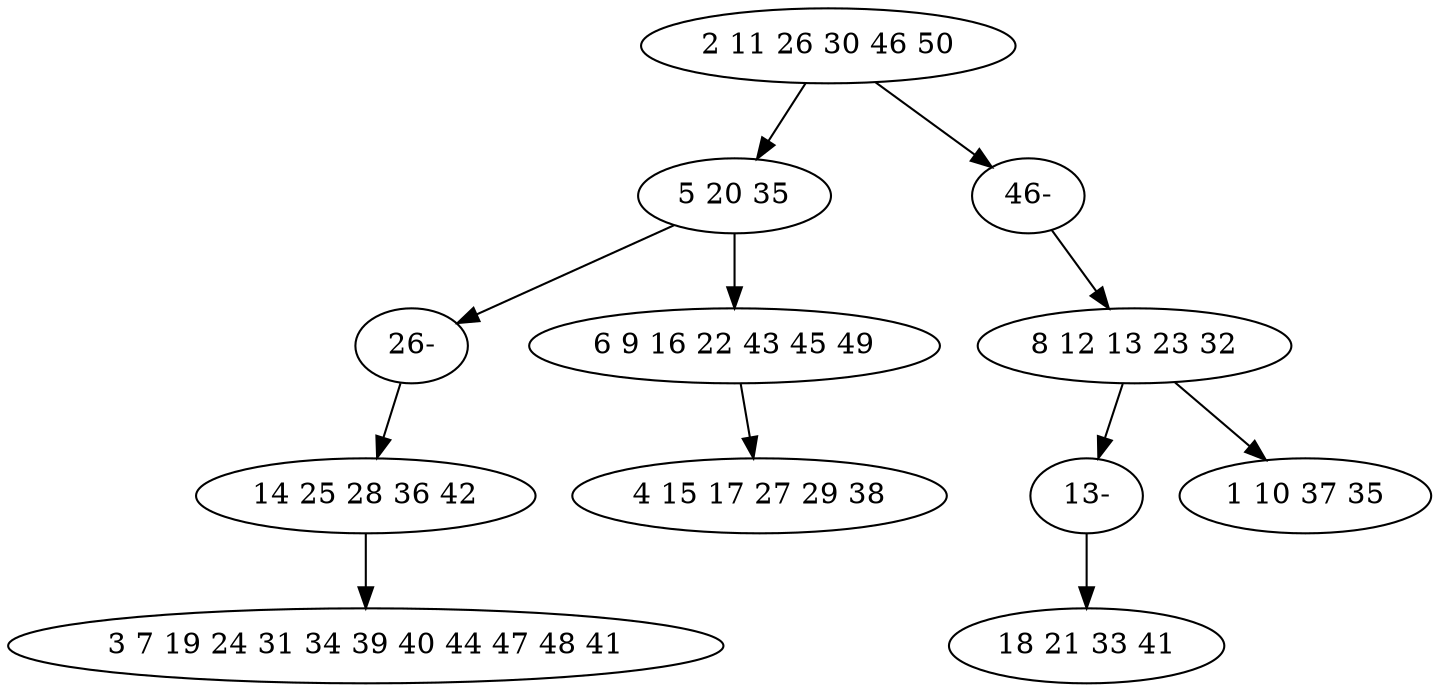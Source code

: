 digraph true_tree {
	"0" -> "1"
	"1" -> "9"
	"0" -> "10"
	"3" -> "11"
	"2" -> "5"
	"1" -> "6"
	"6" -> "7"
	"3" -> "8"
	"9" -> "2"
	"10" -> "3"
	"11" -> "4"
	"0" [label="2 11 26 30 46 50"];
	"1" [label="5 20 35"];
	"2" [label="14 25 28 36 42"];
	"3" [label="8 12 13 23 32"];
	"4" [label="18 21 33 41"];
	"5" [label="3 7 19 24 31 34 39 40 44 47 48 41"];
	"6" [label="6 9 16 22 43 45 49"];
	"7" [label="4 15 17 27 29 38"];
	"8" [label="1 10 37 35"];
	"9" [label="26-"];
	"10" [label="46-"];
	"11" [label="13-"];
}
